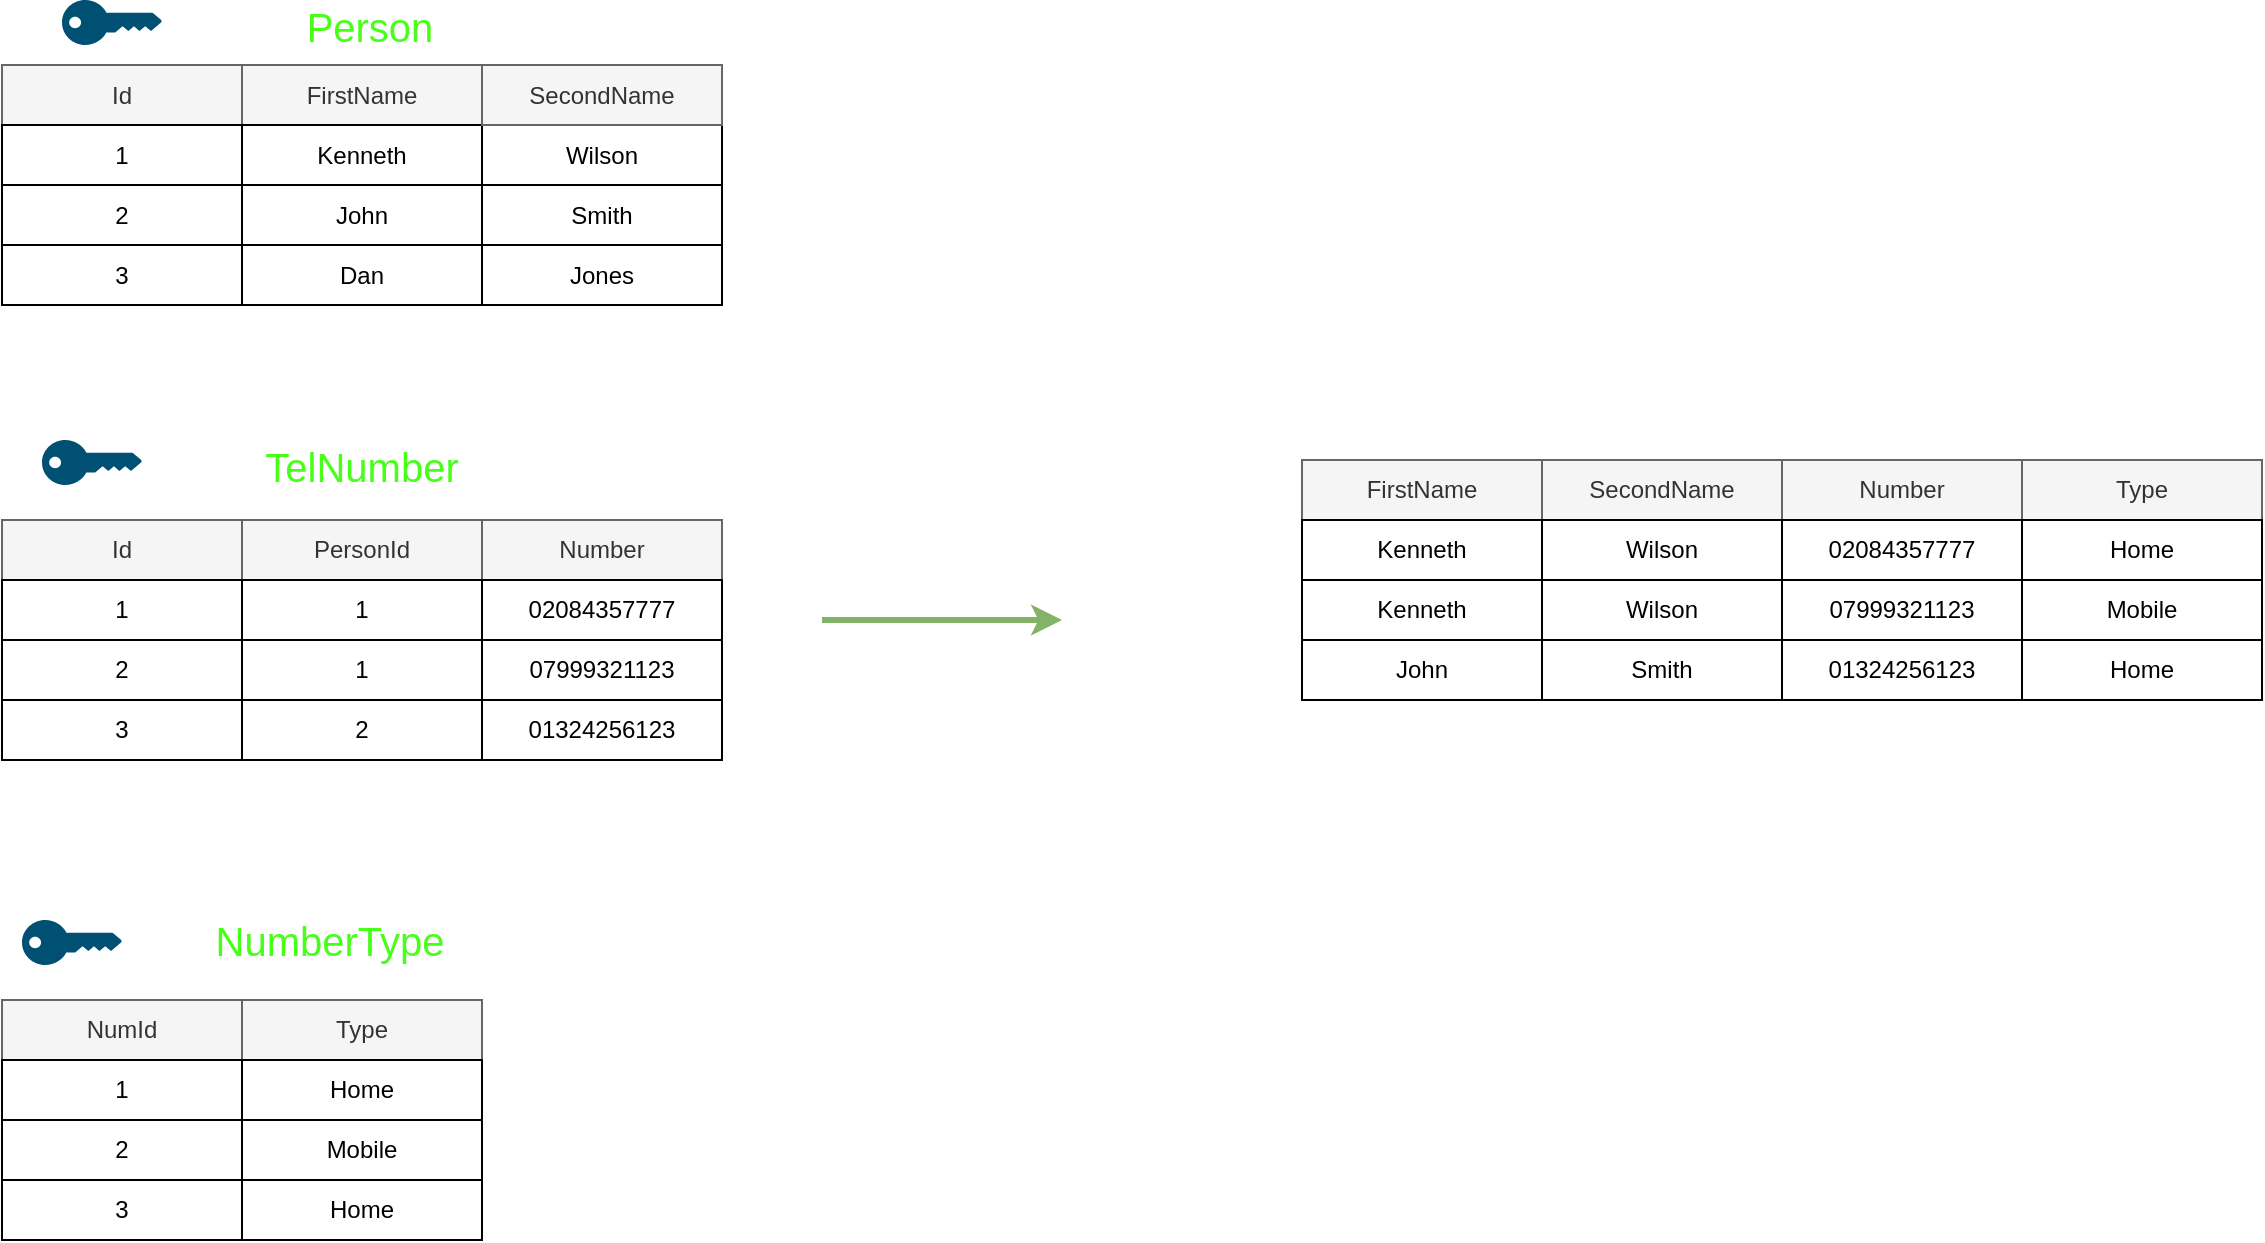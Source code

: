 <mxfile version="14.5.1" type="device"><diagram id="c6QSojzUxJFnfrgraBrx" name="Page-1"><mxGraphModel dx="2062" dy="1183" grid="1" gridSize="10" guides="1" tooltips="1" connect="1" arrows="1" fold="1" page="1" pageScale="1" pageWidth="827" pageHeight="1169" math="0" shadow="0"><root><mxCell id="0"/><mxCell id="1" parent="0"/><mxCell id="RQvd52OpKHVCcBpcgBBQ-1" value="PersonId" style="rounded=0;whiteSpace=wrap;html=1;fillColor=#f5f5f5;strokeColor=#666666;fontColor=#333333;" parent="1" vertex="1"><mxGeometry x="370" y="590" width="120" height="30" as="geometry"/></mxCell><mxCell id="RQvd52OpKHVCcBpcgBBQ-2" value="Number" style="rounded=0;whiteSpace=wrap;html=1;fillColor=#f5f5f5;strokeColor=#666666;fontColor=#333333;" parent="1" vertex="1"><mxGeometry x="490" y="590" width="120" height="30" as="geometry"/></mxCell><mxCell id="RQvd52OpKHVCcBpcgBBQ-3" value="1" style="rounded=0;whiteSpace=wrap;html=1;" parent="1" vertex="1"><mxGeometry x="370" y="620" width="120" height="30" as="geometry"/></mxCell><mxCell id="RQvd52OpKHVCcBpcgBBQ-4" value="02084357777" style="rounded=0;whiteSpace=wrap;html=1;" parent="1" vertex="1"><mxGeometry x="490" y="620" width="120" height="30" as="geometry"/></mxCell><mxCell id="RQvd52OpKHVCcBpcgBBQ-5" value="1" style="rounded=0;whiteSpace=wrap;html=1;" parent="1" vertex="1"><mxGeometry x="370" y="650" width="120" height="30" as="geometry"/></mxCell><mxCell id="RQvd52OpKHVCcBpcgBBQ-6" value="07999321123" style="rounded=0;whiteSpace=wrap;html=1;" parent="1" vertex="1"><mxGeometry x="490" y="650" width="120" height="30" as="geometry"/></mxCell><mxCell id="RQvd52OpKHVCcBpcgBBQ-7" value="2" style="rounded=0;whiteSpace=wrap;html=1;" parent="1" vertex="1"><mxGeometry x="370" y="680" width="120" height="30" as="geometry"/></mxCell><mxCell id="RQvd52OpKHVCcBpcgBBQ-8" value="01324256123" style="rounded=0;whiteSpace=wrap;html=1;" parent="1" vertex="1"><mxGeometry x="490" y="680" width="120" height="30" as="geometry"/></mxCell><mxCell id="RQvd52OpKHVCcBpcgBBQ-9" value="" style="points=[[0,0.5,0],[0.24,0,0],[0.5,0.28,0],[0.995,0.475,0],[0.5,0.72,0],[0.24,1,0]];verticalLabelPosition=bottom;html=1;verticalAlign=top;aspect=fixed;align=center;pointerEvents=1;shape=mxgraph.cisco19.key;fillColor=#005073;strokeColor=none;" parent="1" vertex="1"><mxGeometry x="270" y="550" width="50" height="22.5" as="geometry"/></mxCell><mxCell id="RQvd52OpKHVCcBpcgBBQ-10" value="FirstName" style="rounded=0;whiteSpace=wrap;html=1;fillColor=#f5f5f5;strokeColor=#666666;fontColor=#333333;" parent="1" vertex="1"><mxGeometry x="900" y="560" width="120" height="30" as="geometry"/></mxCell><mxCell id="RQvd52OpKHVCcBpcgBBQ-11" value="SecondName" style="rounded=0;whiteSpace=wrap;html=1;fillColor=#f5f5f5;strokeColor=#666666;fontColor=#333333;" parent="1" vertex="1"><mxGeometry x="1020" y="560" width="120" height="30" as="geometry"/></mxCell><mxCell id="RQvd52OpKHVCcBpcgBBQ-12" value="Kenneth" style="rounded=0;whiteSpace=wrap;html=1;" parent="1" vertex="1"><mxGeometry x="900" y="590" width="120" height="30" as="geometry"/></mxCell><mxCell id="RQvd52OpKHVCcBpcgBBQ-13" value="Wilson" style="rounded=0;whiteSpace=wrap;html=1;" parent="1" vertex="1"><mxGeometry x="1020" y="590" width="120" height="30" as="geometry"/></mxCell><mxCell id="RQvd52OpKHVCcBpcgBBQ-14" value="" style="endArrow=classic;html=1;strokeWidth=3;fillColor=#d5e8d4;strokeColor=#82b366;" parent="1" edge="1"><mxGeometry width="50" height="50" relative="1" as="geometry"><mxPoint x="660" y="640" as="sourcePoint"/><mxPoint x="780" y="640" as="targetPoint"/></mxGeometry></mxCell><mxCell id="RQvd52OpKHVCcBpcgBBQ-15" value="TelNumber" style="text;html=1;strokeColor=none;fillColor=none;align=center;verticalAlign=middle;whiteSpace=wrap;rounded=0;fontSize=20;fontColor=#47FF19;" parent="1" vertex="1"><mxGeometry x="410" y="552.5" width="40" height="20" as="geometry"/></mxCell><mxCell id="RQvd52OpKHVCcBpcgBBQ-16" value="Id" style="rounded=0;whiteSpace=wrap;html=1;fillColor=#f5f5f5;strokeColor=#666666;fontColor=#333333;" parent="1" vertex="1"><mxGeometry x="250" y="362.5" width="120" height="30" as="geometry"/></mxCell><mxCell id="RQvd52OpKHVCcBpcgBBQ-17" value="FirstName" style="rounded=0;whiteSpace=wrap;html=1;fillColor=#f5f5f5;strokeColor=#666666;fontColor=#333333;" parent="1" vertex="1"><mxGeometry x="370" y="362.5" width="120" height="30" as="geometry"/></mxCell><mxCell id="RQvd52OpKHVCcBpcgBBQ-18" value="1" style="rounded=0;whiteSpace=wrap;html=1;" parent="1" vertex="1"><mxGeometry x="250" y="392.5" width="120" height="30" as="geometry"/></mxCell><mxCell id="RQvd52OpKHVCcBpcgBBQ-19" value="Kenneth" style="rounded=0;whiteSpace=wrap;html=1;" parent="1" vertex="1"><mxGeometry x="370" y="392.5" width="120" height="30" as="geometry"/></mxCell><mxCell id="RQvd52OpKHVCcBpcgBBQ-20" value="Wilson" style="rounded=0;whiteSpace=wrap;html=1;" parent="1" vertex="1"><mxGeometry x="490" y="392.5" width="120" height="30" as="geometry"/></mxCell><mxCell id="RQvd52OpKHVCcBpcgBBQ-21" value="" style="points=[[0,0.5,0],[0.24,0,0],[0.5,0.28,0],[0.995,0.475,0],[0.5,0.72,0],[0.24,1,0]];verticalLabelPosition=bottom;html=1;verticalAlign=top;aspect=fixed;align=center;pointerEvents=1;shape=mxgraph.cisco19.key;fillColor=#005073;strokeColor=none;" parent="1" vertex="1"><mxGeometry x="280" y="330" width="50" height="22.5" as="geometry"/></mxCell><mxCell id="RQvd52OpKHVCcBpcgBBQ-22" value="Person" style="text;html=1;strokeColor=none;fillColor=none;align=center;verticalAlign=middle;whiteSpace=wrap;rounded=0;fontSize=20;fontColor=#47FF19;" parent="1" vertex="1"><mxGeometry x="414" y="332.5" width="40" height="20" as="geometry"/></mxCell><mxCell id="RQvd52OpKHVCcBpcgBBQ-23" value="SecondName" style="rounded=0;whiteSpace=wrap;html=1;fillColor=#f5f5f5;strokeColor=#666666;fontColor=#333333;" parent="1" vertex="1"><mxGeometry x="490" y="362.5" width="120" height="30" as="geometry"/></mxCell><mxCell id="RQvd52OpKHVCcBpcgBBQ-24" value="2" style="rounded=0;whiteSpace=wrap;html=1;" parent="1" vertex="1"><mxGeometry x="250" y="422.5" width="120" height="30" as="geometry"/></mxCell><mxCell id="RQvd52OpKHVCcBpcgBBQ-25" value="John" style="rounded=0;whiteSpace=wrap;html=1;" parent="1" vertex="1"><mxGeometry x="370" y="422.5" width="120" height="30" as="geometry"/></mxCell><mxCell id="RQvd52OpKHVCcBpcgBBQ-26" value="Smith" style="rounded=0;whiteSpace=wrap;html=1;" parent="1" vertex="1"><mxGeometry x="490" y="422.5" width="120" height="30" as="geometry"/></mxCell><mxCell id="RQvd52OpKHVCcBpcgBBQ-31" value="Id" style="rounded=0;whiteSpace=wrap;html=1;fillColor=#f5f5f5;strokeColor=#666666;fontColor=#333333;" parent="1" vertex="1"><mxGeometry x="250" y="590" width="120" height="30" as="geometry"/></mxCell><mxCell id="RQvd52OpKHVCcBpcgBBQ-32" value="1" style="rounded=0;whiteSpace=wrap;html=1;" parent="1" vertex="1"><mxGeometry x="250" y="620" width="120" height="30" as="geometry"/></mxCell><mxCell id="RQvd52OpKHVCcBpcgBBQ-33" value="2" style="rounded=0;whiteSpace=wrap;html=1;" parent="1" vertex="1"><mxGeometry x="250" y="650" width="120" height="30" as="geometry"/></mxCell><mxCell id="RQvd52OpKHVCcBpcgBBQ-34" value="3" style="rounded=0;whiteSpace=wrap;html=1;" parent="1" vertex="1"><mxGeometry x="250" y="680" width="120" height="30" as="geometry"/></mxCell><mxCell id="RQvd52OpKHVCcBpcgBBQ-41" value="Number" style="rounded=0;whiteSpace=wrap;html=1;fillColor=#f5f5f5;strokeColor=#666666;fontColor=#333333;" parent="1" vertex="1"><mxGeometry x="1140" y="560" width="120" height="30" as="geometry"/></mxCell><mxCell id="RQvd52OpKHVCcBpcgBBQ-42" value="Kenneth" style="rounded=0;whiteSpace=wrap;html=1;" parent="1" vertex="1"><mxGeometry x="900" y="620" width="120" height="30" as="geometry"/></mxCell><mxCell id="RQvd52OpKHVCcBpcgBBQ-43" value="Wilson" style="rounded=0;whiteSpace=wrap;html=1;" parent="1" vertex="1"><mxGeometry x="1020" y="620" width="120" height="30" as="geometry"/></mxCell><mxCell id="RQvd52OpKHVCcBpcgBBQ-44" value="John" style="rounded=0;whiteSpace=wrap;html=1;" parent="1" vertex="1"><mxGeometry x="900" y="650" width="120" height="30" as="geometry"/></mxCell><mxCell id="RQvd52OpKHVCcBpcgBBQ-45" value="Smith" style="rounded=0;whiteSpace=wrap;html=1;" parent="1" vertex="1"><mxGeometry x="1020" y="650" width="120" height="30" as="geometry"/></mxCell><mxCell id="RQvd52OpKHVCcBpcgBBQ-46" value="02084357777" style="rounded=0;whiteSpace=wrap;html=1;" parent="1" vertex="1"><mxGeometry x="1140" y="590" width="120" height="30" as="geometry"/></mxCell><mxCell id="RQvd52OpKHVCcBpcgBBQ-47" value="07999321123" style="rounded=0;whiteSpace=wrap;html=1;" parent="1" vertex="1"><mxGeometry x="1140" y="620" width="120" height="30" as="geometry"/></mxCell><mxCell id="RQvd52OpKHVCcBpcgBBQ-48" value="01324256123" style="rounded=0;whiteSpace=wrap;html=1;" parent="1" vertex="1"><mxGeometry x="1140" y="650" width="120" height="30" as="geometry"/></mxCell><mxCell id="6ynGskaWWhQOolLBXHBM-1" value="3" style="rounded=0;whiteSpace=wrap;html=1;" vertex="1" parent="1"><mxGeometry x="250" y="452.5" width="120" height="30" as="geometry"/></mxCell><mxCell id="6ynGskaWWhQOolLBXHBM-2" value="Dan" style="rounded=0;whiteSpace=wrap;html=1;" vertex="1" parent="1"><mxGeometry x="370" y="452.5" width="120" height="30" as="geometry"/></mxCell><mxCell id="6ynGskaWWhQOolLBXHBM-3" value="Jones" style="rounded=0;whiteSpace=wrap;html=1;" vertex="1" parent="1"><mxGeometry x="490" y="452.5" width="120" height="30" as="geometry"/></mxCell><mxCell id="6ynGskaWWhQOolLBXHBM-5" value="Type" style="rounded=0;whiteSpace=wrap;html=1;fillColor=#f5f5f5;strokeColor=#666666;fontColor=#333333;" vertex="1" parent="1"><mxGeometry x="370" y="830" width="120" height="30" as="geometry"/></mxCell><mxCell id="6ynGskaWWhQOolLBXHBM-7" value="Home" style="rounded=0;whiteSpace=wrap;html=1;" vertex="1" parent="1"><mxGeometry x="370" y="860" width="120" height="30" as="geometry"/></mxCell><mxCell id="6ynGskaWWhQOolLBXHBM-9" value="Mobile" style="rounded=0;whiteSpace=wrap;html=1;" vertex="1" parent="1"><mxGeometry x="370" y="890" width="120" height="30" as="geometry"/></mxCell><mxCell id="6ynGskaWWhQOolLBXHBM-11" value="Home" style="rounded=0;whiteSpace=wrap;html=1;" vertex="1" parent="1"><mxGeometry x="370" y="920" width="120" height="30" as="geometry"/></mxCell><mxCell id="6ynGskaWWhQOolLBXHBM-12" value="NumId" style="rounded=0;whiteSpace=wrap;html=1;fillColor=#f5f5f5;strokeColor=#666666;fontColor=#333333;" vertex="1" parent="1"><mxGeometry x="250" y="830" width="120" height="30" as="geometry"/></mxCell><mxCell id="6ynGskaWWhQOolLBXHBM-13" value="1" style="rounded=0;whiteSpace=wrap;html=1;" vertex="1" parent="1"><mxGeometry x="250" y="860" width="120" height="30" as="geometry"/></mxCell><mxCell id="6ynGskaWWhQOolLBXHBM-14" value="2" style="rounded=0;whiteSpace=wrap;html=1;" vertex="1" parent="1"><mxGeometry x="250" y="890" width="120" height="30" as="geometry"/></mxCell><mxCell id="6ynGskaWWhQOolLBXHBM-15" value="3" style="rounded=0;whiteSpace=wrap;html=1;" vertex="1" parent="1"><mxGeometry x="250" y="920" width="120" height="30" as="geometry"/></mxCell><mxCell id="6ynGskaWWhQOolLBXHBM-20" value="Type" style="rounded=0;whiteSpace=wrap;html=1;fillColor=#f5f5f5;strokeColor=#666666;fontColor=#333333;" vertex="1" parent="1"><mxGeometry x="1260" y="560" width="120" height="30" as="geometry"/></mxCell><mxCell id="6ynGskaWWhQOolLBXHBM-21" value="Home" style="rounded=0;whiteSpace=wrap;html=1;" vertex="1" parent="1"><mxGeometry x="1260" y="590" width="120" height="30" as="geometry"/></mxCell><mxCell id="6ynGskaWWhQOolLBXHBM-22" value="Mobile" style="rounded=0;whiteSpace=wrap;html=1;" vertex="1" parent="1"><mxGeometry x="1260" y="620" width="120" height="30" as="geometry"/></mxCell><mxCell id="6ynGskaWWhQOolLBXHBM-23" value="Home" style="rounded=0;whiteSpace=wrap;html=1;" vertex="1" parent="1"><mxGeometry x="1260" y="650" width="120" height="30" as="geometry"/></mxCell><mxCell id="6ynGskaWWhQOolLBXHBM-24" value="" style="points=[[0,0.5,0],[0.24,0,0],[0.5,0.28,0],[0.995,0.475,0],[0.5,0.72,0],[0.24,1,0]];verticalLabelPosition=bottom;html=1;verticalAlign=top;aspect=fixed;align=center;pointerEvents=1;shape=mxgraph.cisco19.key;fillColor=#005073;strokeColor=none;" vertex="1" parent="1"><mxGeometry x="260" y="790" width="50" height="22.5" as="geometry"/></mxCell><mxCell id="6ynGskaWWhQOolLBXHBM-25" value="NumberType" style="text;html=1;strokeColor=none;fillColor=none;align=center;verticalAlign=middle;whiteSpace=wrap;rounded=0;fontSize=20;fontColor=#47FF19;" vertex="1" parent="1"><mxGeometry x="394" y="790" width="40" height="20" as="geometry"/></mxCell></root></mxGraphModel></diagram></mxfile>